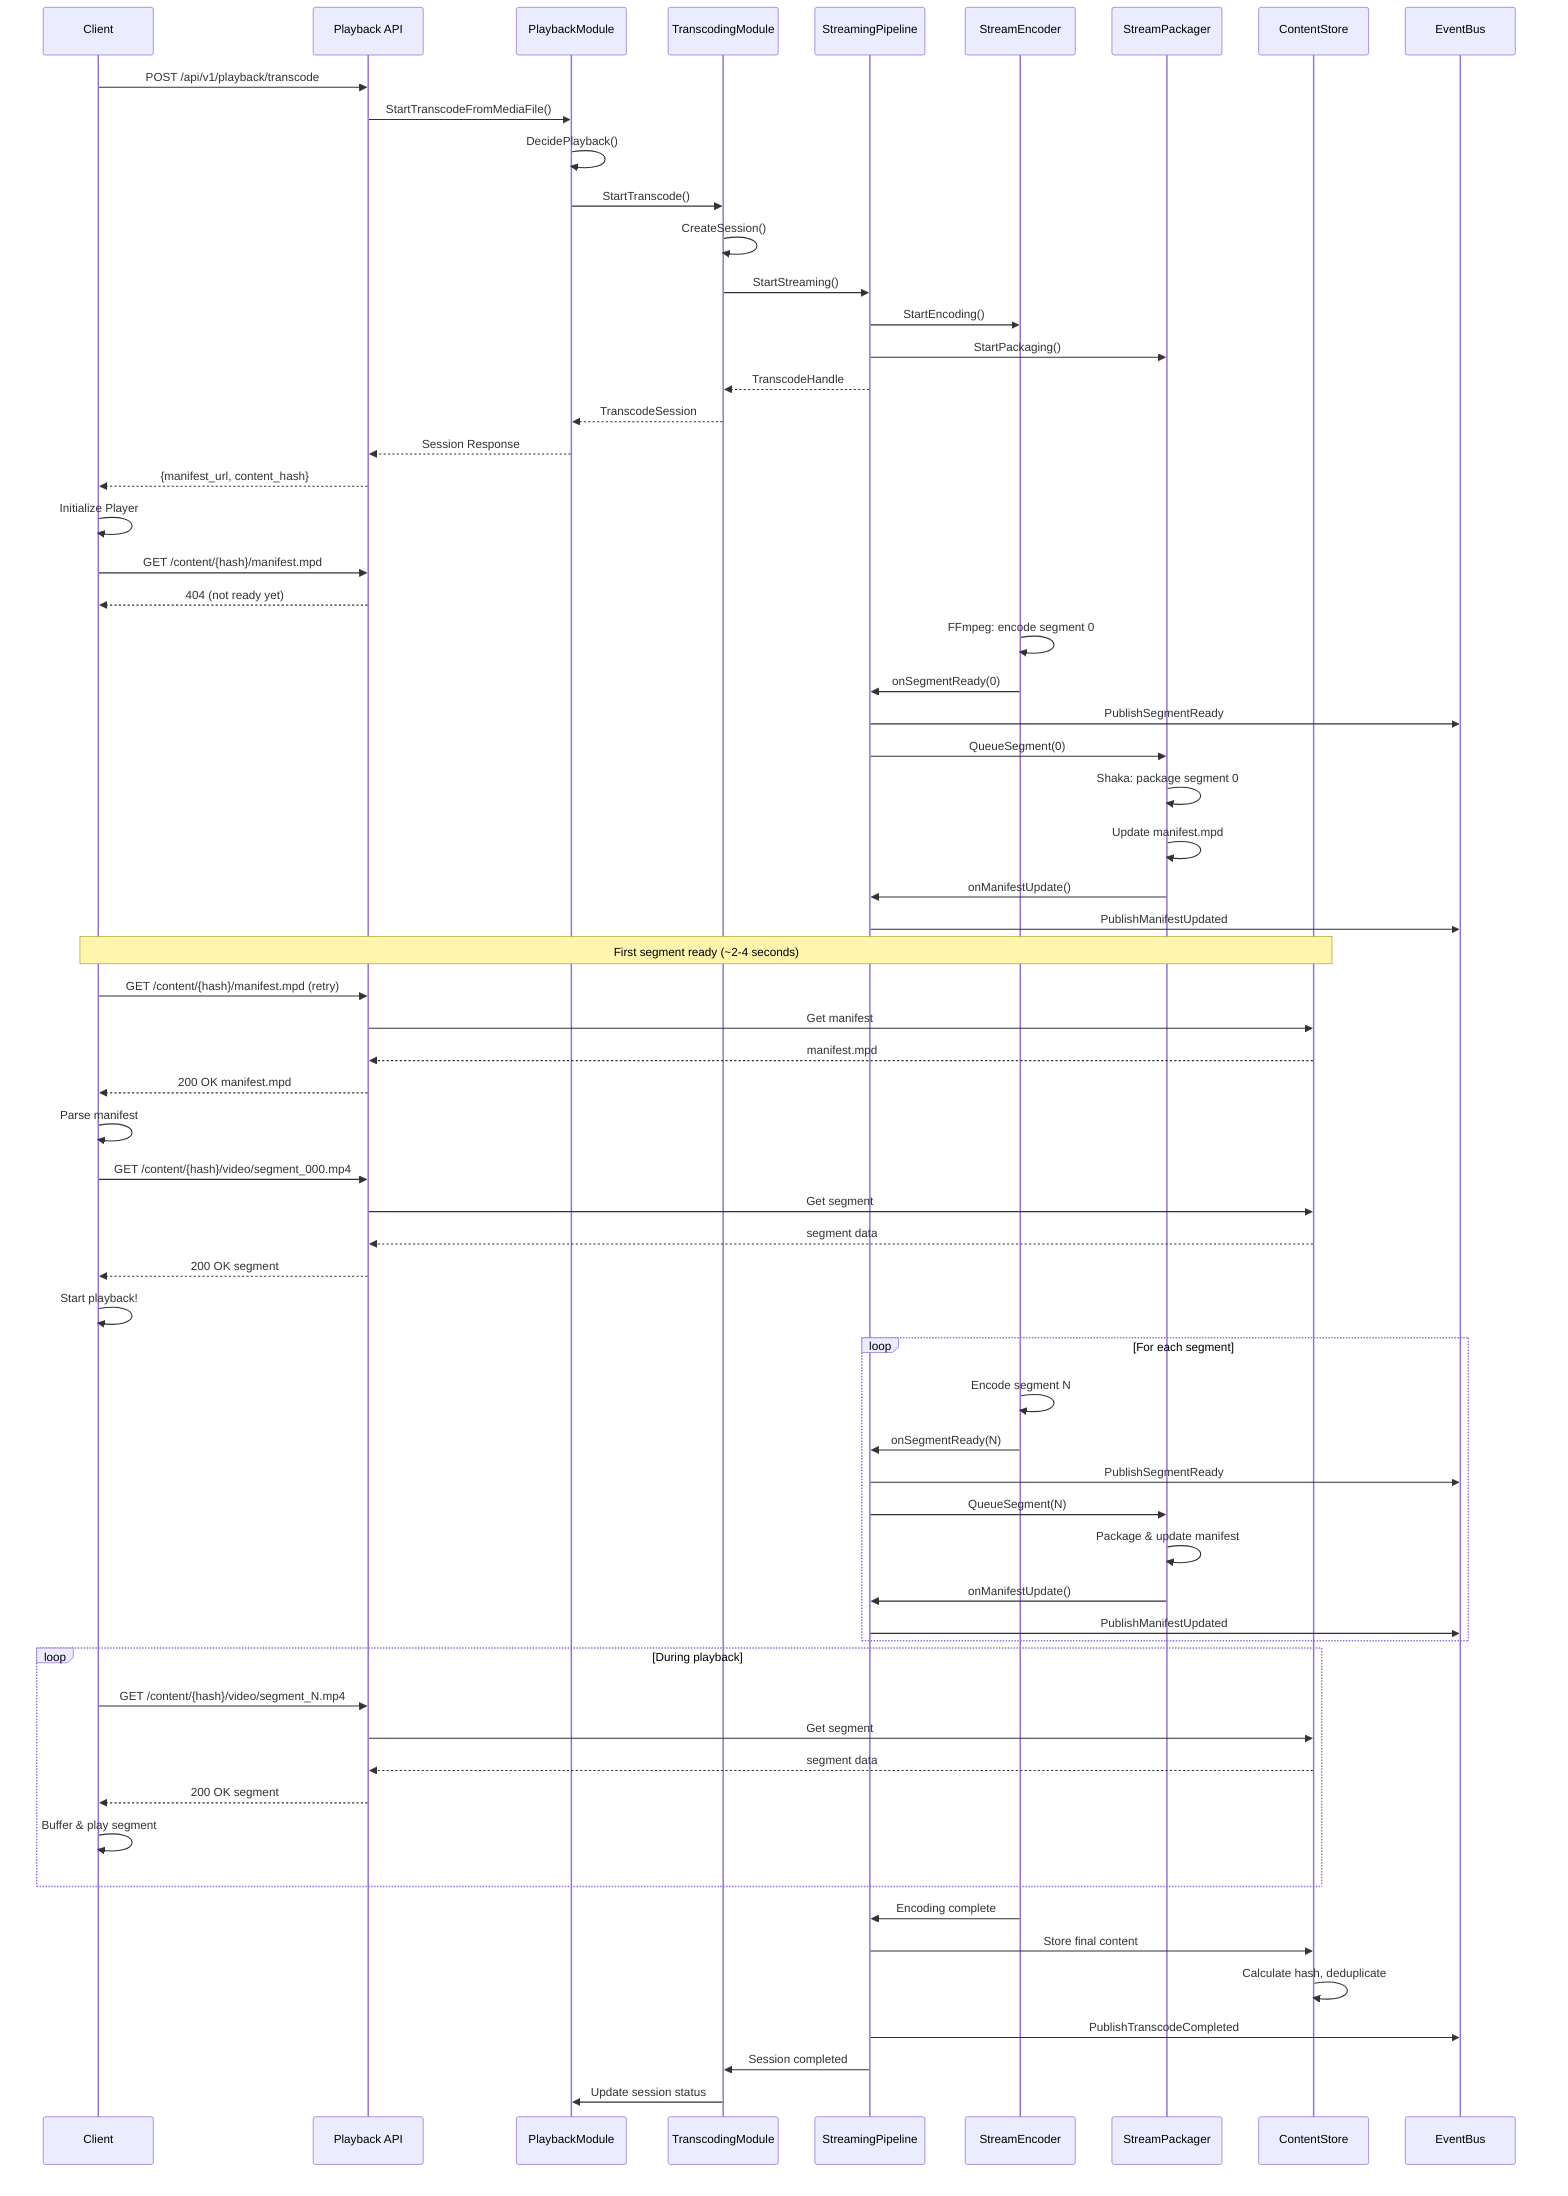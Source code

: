 sequenceDiagram
    participant C as Client
    participant API as Playback API
    participant PM as PlaybackModule
    participant TM as TranscodingModule
    participant SP as StreamingPipeline
    participant SE as StreamEncoder
    participant SPK as StreamPackager
    participant CS as ContentStore
    participant EB as EventBus

    %% Initial Request
    C->>API: POST /api/v1/playback/transcode
    API->>PM: StartTranscodeFromMediaFile()
    PM->>PM: DecidePlayback()
    PM->>TM: StartTranscode()
    
    %% Session Creation
    TM->>TM: CreateSession()
    TM->>SP: StartStreaming()
    SP->>SE: StartEncoding()
    SP->>SPK: StartPackaging()
    
    %% Return URLs immediately
    SP-->>TM: TranscodeHandle
    TM-->>PM: TranscodeSession
    PM-->>API: Session Response
    API-->>C: {manifest_url, content_hash}

    %% Client starts playback
    C->>C: Initialize Player
    C->>API: GET /content/{hash}/manifest.mpd
    API-->>C: 404 (not ready yet)
    
    %% Encoding begins in background
    SE->>SE: FFmpeg: encode segment 0
    SE->>SP: onSegmentReady(0)
    SP->>EB: PublishSegmentReady
    SP->>SPK: QueueSegment(0)
    
    %% Packaging
    SPK->>SPK: Shaka: package segment 0
    SPK->>SPK: Update manifest.mpd
    SPK->>SP: onManifestUpdate()
    SP->>EB: PublishManifestUpdated
    
    %% First segment ready
    Note over C,CS: First segment ready (~2-4 seconds)
    
    C->>API: GET /content/{hash}/manifest.mpd (retry)
    API->>CS: Get manifest
    CS-->>API: manifest.mpd
    API-->>C: 200 OK manifest.mpd
    
    %% Playback starts
    C->>C: Parse manifest
    C->>API: GET /content/{hash}/video/segment_000.mp4
    API->>CS: Get segment
    CS-->>API: segment data
    API-->>C: 200 OK segment
    C->>C: Start playback!
    
    %% Continuous encoding
    loop For each segment
        SE->>SE: Encode segment N
        SE->>SP: onSegmentReady(N)
        SP->>EB: PublishSegmentReady
        SP->>SPK: QueueSegment(N)
        SPK->>SPK: Package & update manifest
        SPK->>SP: onManifestUpdate()
        SP->>EB: PublishManifestUpdated
    end
    
    %% Client fetches segments
    loop During playback
        C->>API: GET /content/{hash}/video/segment_N.mp4
        API->>CS: Get segment
        CS-->>API: segment data
        API-->>C: 200 OK segment
        C->>C: Buffer & play segment
    end
    
    %% Completion
    SE->>SP: Encoding complete
    SP->>CS: Store final content
    CS->>CS: Calculate hash, deduplicate
    SP->>EB: PublishTranscodeCompleted
    SP->>TM: Session completed
    TM->>PM: Update session status